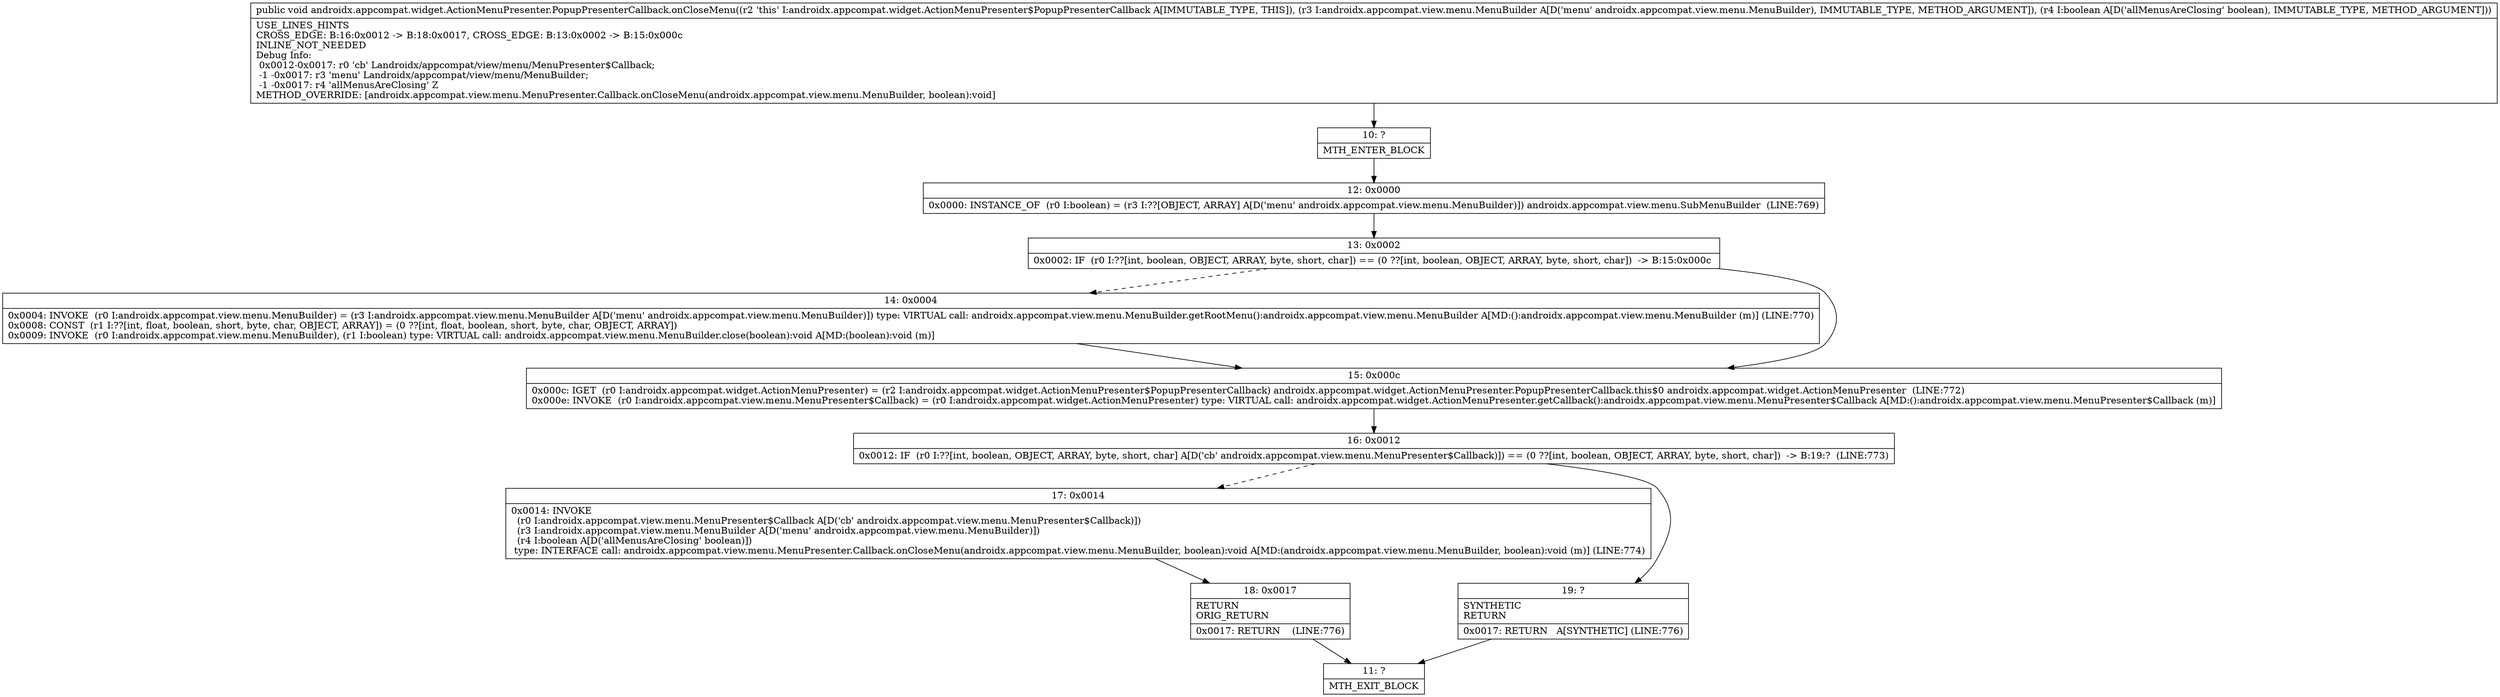digraph "CFG forandroidx.appcompat.widget.ActionMenuPresenter.PopupPresenterCallback.onCloseMenu(Landroidx\/appcompat\/view\/menu\/MenuBuilder;Z)V" {
Node_10 [shape=record,label="{10\:\ ?|MTH_ENTER_BLOCK\l}"];
Node_12 [shape=record,label="{12\:\ 0x0000|0x0000: INSTANCE_OF  (r0 I:boolean) = (r3 I:??[OBJECT, ARRAY] A[D('menu' androidx.appcompat.view.menu.MenuBuilder)]) androidx.appcompat.view.menu.SubMenuBuilder  (LINE:769)\l}"];
Node_13 [shape=record,label="{13\:\ 0x0002|0x0002: IF  (r0 I:??[int, boolean, OBJECT, ARRAY, byte, short, char]) == (0 ??[int, boolean, OBJECT, ARRAY, byte, short, char])  \-\> B:15:0x000c \l}"];
Node_14 [shape=record,label="{14\:\ 0x0004|0x0004: INVOKE  (r0 I:androidx.appcompat.view.menu.MenuBuilder) = (r3 I:androidx.appcompat.view.menu.MenuBuilder A[D('menu' androidx.appcompat.view.menu.MenuBuilder)]) type: VIRTUAL call: androidx.appcompat.view.menu.MenuBuilder.getRootMenu():androidx.appcompat.view.menu.MenuBuilder A[MD:():androidx.appcompat.view.menu.MenuBuilder (m)] (LINE:770)\l0x0008: CONST  (r1 I:??[int, float, boolean, short, byte, char, OBJECT, ARRAY]) = (0 ??[int, float, boolean, short, byte, char, OBJECT, ARRAY]) \l0x0009: INVOKE  (r0 I:androidx.appcompat.view.menu.MenuBuilder), (r1 I:boolean) type: VIRTUAL call: androidx.appcompat.view.menu.MenuBuilder.close(boolean):void A[MD:(boolean):void (m)]\l}"];
Node_15 [shape=record,label="{15\:\ 0x000c|0x000c: IGET  (r0 I:androidx.appcompat.widget.ActionMenuPresenter) = (r2 I:androidx.appcompat.widget.ActionMenuPresenter$PopupPresenterCallback) androidx.appcompat.widget.ActionMenuPresenter.PopupPresenterCallback.this$0 androidx.appcompat.widget.ActionMenuPresenter  (LINE:772)\l0x000e: INVOKE  (r0 I:androidx.appcompat.view.menu.MenuPresenter$Callback) = (r0 I:androidx.appcompat.widget.ActionMenuPresenter) type: VIRTUAL call: androidx.appcompat.widget.ActionMenuPresenter.getCallback():androidx.appcompat.view.menu.MenuPresenter$Callback A[MD:():androidx.appcompat.view.menu.MenuPresenter$Callback (m)]\l}"];
Node_16 [shape=record,label="{16\:\ 0x0012|0x0012: IF  (r0 I:??[int, boolean, OBJECT, ARRAY, byte, short, char] A[D('cb' androidx.appcompat.view.menu.MenuPresenter$Callback)]) == (0 ??[int, boolean, OBJECT, ARRAY, byte, short, char])  \-\> B:19:?  (LINE:773)\l}"];
Node_17 [shape=record,label="{17\:\ 0x0014|0x0014: INVOKE  \l  (r0 I:androidx.appcompat.view.menu.MenuPresenter$Callback A[D('cb' androidx.appcompat.view.menu.MenuPresenter$Callback)])\l  (r3 I:androidx.appcompat.view.menu.MenuBuilder A[D('menu' androidx.appcompat.view.menu.MenuBuilder)])\l  (r4 I:boolean A[D('allMenusAreClosing' boolean)])\l type: INTERFACE call: androidx.appcompat.view.menu.MenuPresenter.Callback.onCloseMenu(androidx.appcompat.view.menu.MenuBuilder, boolean):void A[MD:(androidx.appcompat.view.menu.MenuBuilder, boolean):void (m)] (LINE:774)\l}"];
Node_18 [shape=record,label="{18\:\ 0x0017|RETURN\lORIG_RETURN\l|0x0017: RETURN    (LINE:776)\l}"];
Node_11 [shape=record,label="{11\:\ ?|MTH_EXIT_BLOCK\l}"];
Node_19 [shape=record,label="{19\:\ ?|SYNTHETIC\lRETURN\l|0x0017: RETURN   A[SYNTHETIC] (LINE:776)\l}"];
MethodNode[shape=record,label="{public void androidx.appcompat.widget.ActionMenuPresenter.PopupPresenterCallback.onCloseMenu((r2 'this' I:androidx.appcompat.widget.ActionMenuPresenter$PopupPresenterCallback A[IMMUTABLE_TYPE, THIS]), (r3 I:androidx.appcompat.view.menu.MenuBuilder A[D('menu' androidx.appcompat.view.menu.MenuBuilder), IMMUTABLE_TYPE, METHOD_ARGUMENT]), (r4 I:boolean A[D('allMenusAreClosing' boolean), IMMUTABLE_TYPE, METHOD_ARGUMENT]))  | USE_LINES_HINTS\lCROSS_EDGE: B:16:0x0012 \-\> B:18:0x0017, CROSS_EDGE: B:13:0x0002 \-\> B:15:0x000c\lINLINE_NOT_NEEDED\lDebug Info:\l  0x0012\-0x0017: r0 'cb' Landroidx\/appcompat\/view\/menu\/MenuPresenter$Callback;\l  \-1 \-0x0017: r3 'menu' Landroidx\/appcompat\/view\/menu\/MenuBuilder;\l  \-1 \-0x0017: r4 'allMenusAreClosing' Z\lMETHOD_OVERRIDE: [androidx.appcompat.view.menu.MenuPresenter.Callback.onCloseMenu(androidx.appcompat.view.menu.MenuBuilder, boolean):void]\l}"];
MethodNode -> Node_10;Node_10 -> Node_12;
Node_12 -> Node_13;
Node_13 -> Node_14[style=dashed];
Node_13 -> Node_15;
Node_14 -> Node_15;
Node_15 -> Node_16;
Node_16 -> Node_17[style=dashed];
Node_16 -> Node_19;
Node_17 -> Node_18;
Node_18 -> Node_11;
Node_19 -> Node_11;
}

